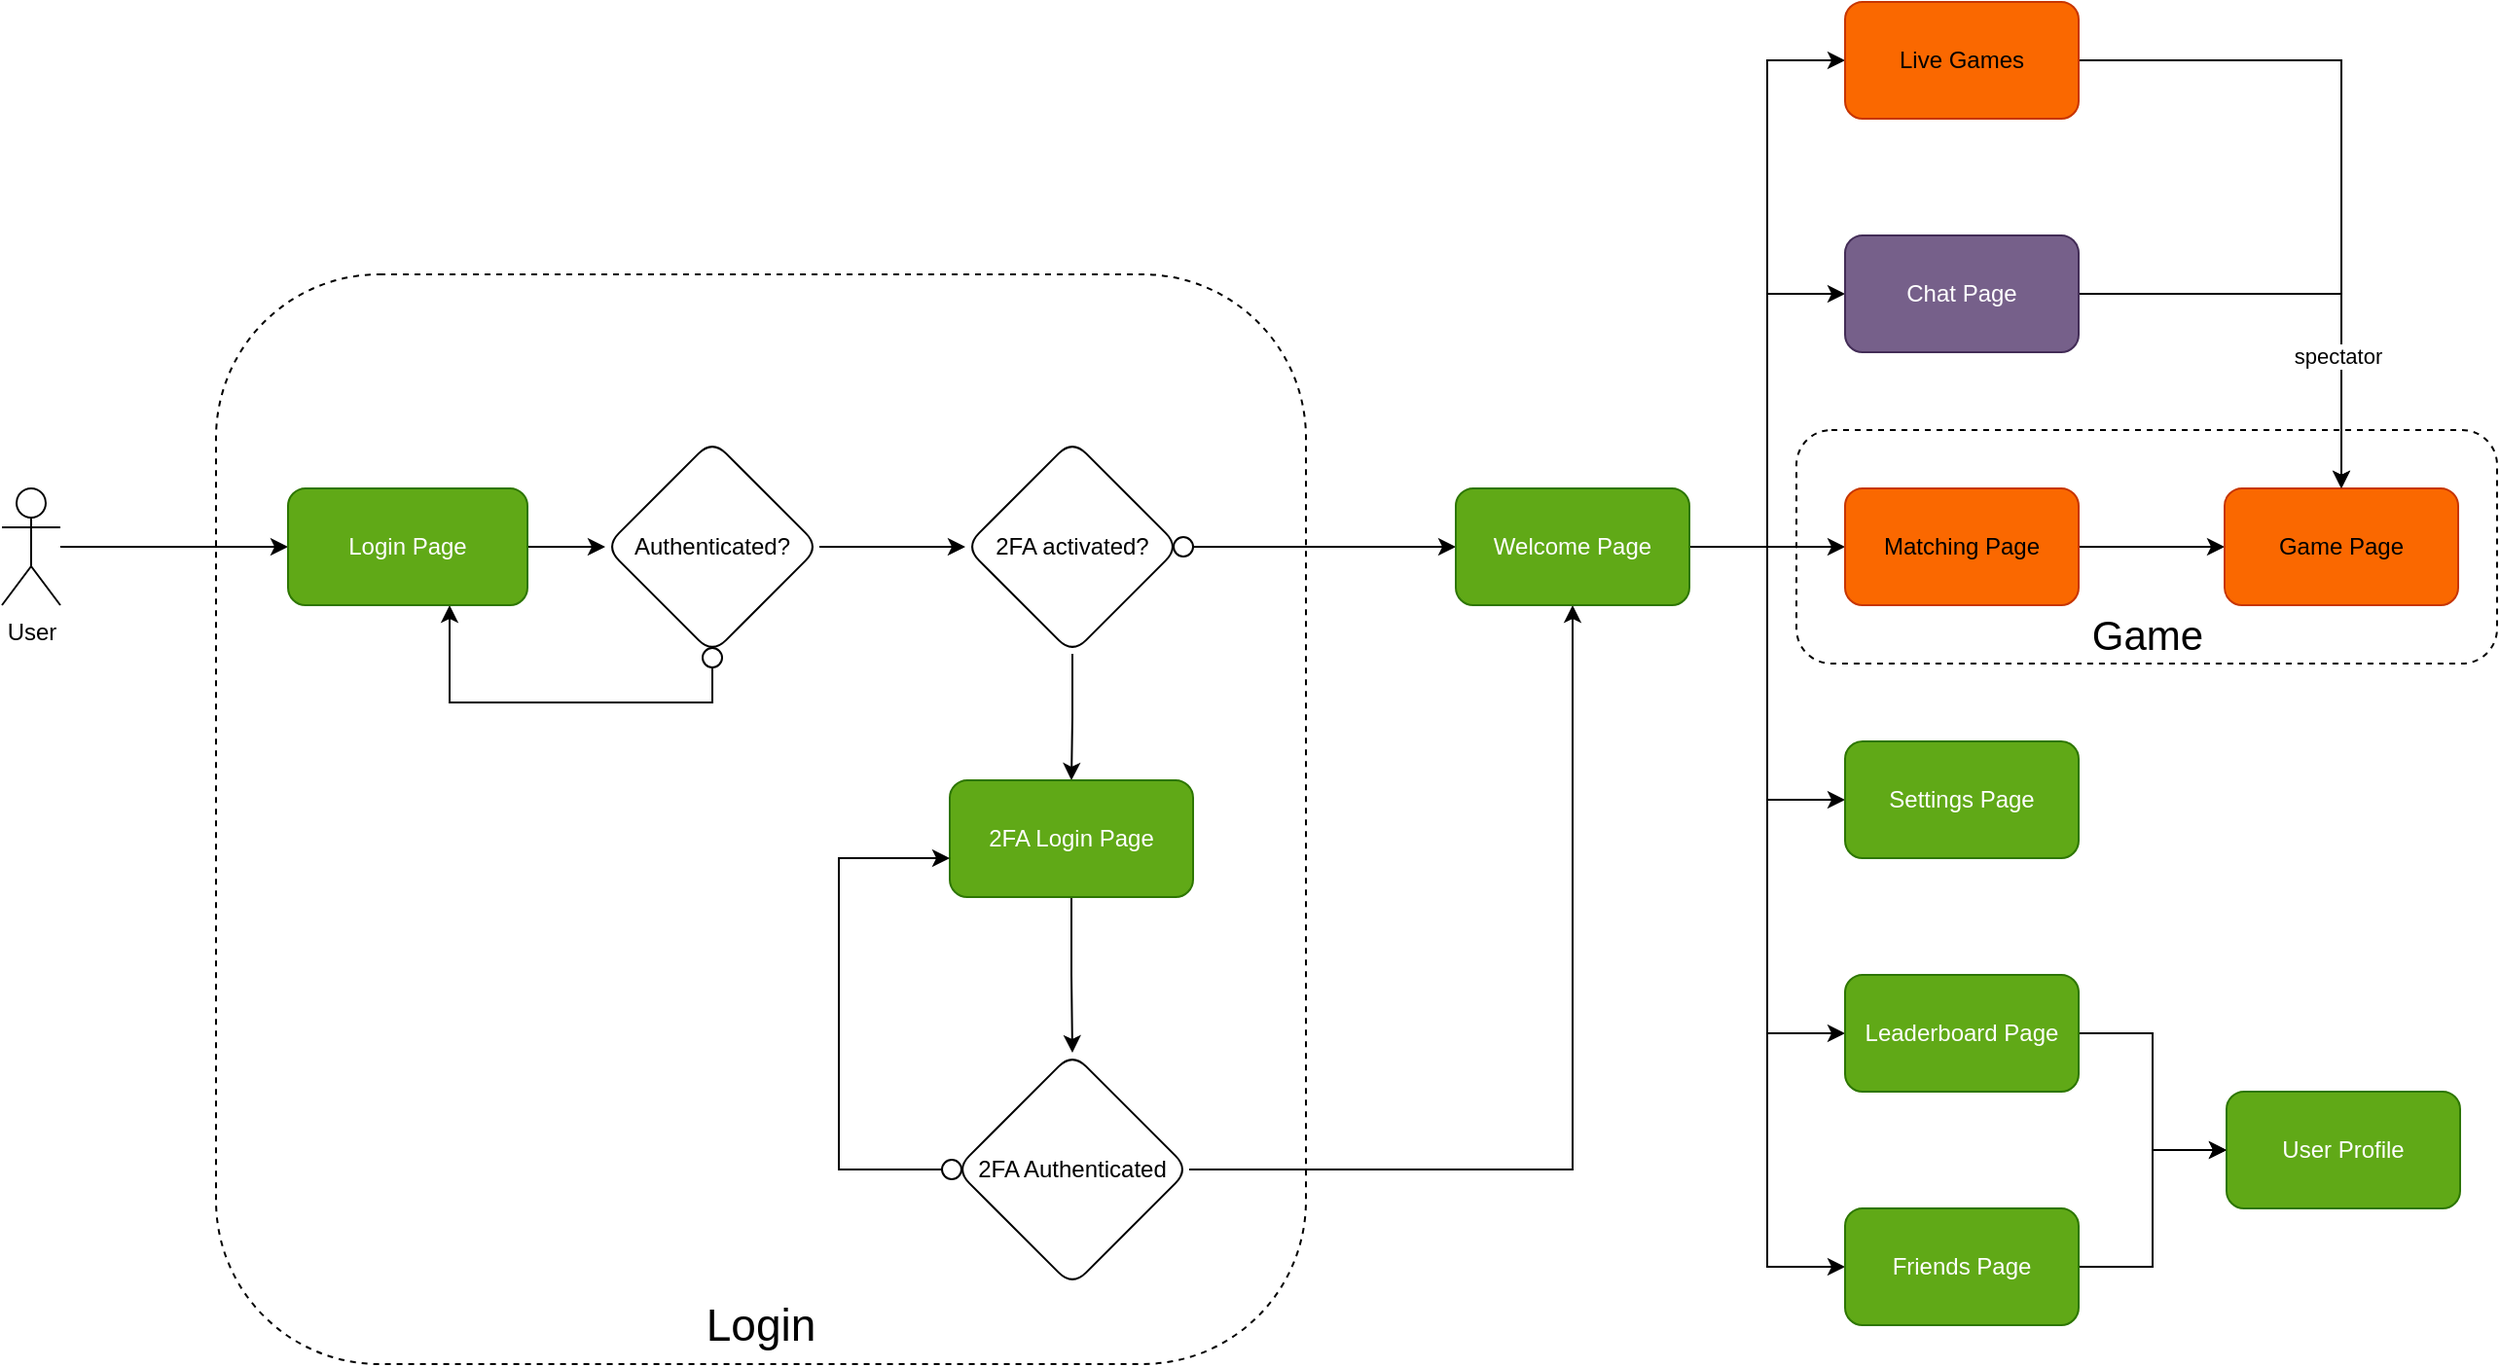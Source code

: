 <mxfile version="17.4.2" type="device"><diagram id="1MXjaCwjPh01cfhtecsb" name="Page-1"><mxGraphModel dx="1640" dy="1209" grid="1" gridSize="10" guides="1" tooltips="1" connect="1" arrows="1" fold="1" page="0" pageScale="1" pageWidth="827" pageHeight="1169" background="none" math="0" shadow="0"><root><mxCell id="0"/><mxCell id="1" parent="0"/><mxCell id="Y1jSNi6KwqjjYwpZOIqQ-66" value="" style="rounded=1;whiteSpace=wrap;html=1;fillColor=none;dashed=1;" parent="1" vertex="1"><mxGeometry x="852" y="200" width="360" height="120" as="geometry"/></mxCell><mxCell id="Y1jSNi6KwqjjYwpZOIqQ-33" value="" style="rounded=1;whiteSpace=wrap;html=1;fillColor=none;dashed=1;" parent="1" vertex="1"><mxGeometry x="40" y="120" width="560" height="560" as="geometry"/></mxCell><mxCell id="Y1jSNi6KwqjjYwpZOIqQ-5" value="" style="edgeStyle=orthogonalEdgeStyle;rounded=0;orthogonalLoop=1;jettySize=auto;html=1;" parent="1" source="Y1jSNi6KwqjjYwpZOIqQ-1" target="Y1jSNi6KwqjjYwpZOIqQ-4" edge="1"><mxGeometry relative="1" as="geometry"/></mxCell><mxCell id="Y1jSNi6KwqjjYwpZOIqQ-11" value="" style="edgeStyle=orthogonalEdgeStyle;rounded=0;orthogonalLoop=1;jettySize=auto;html=1;" parent="1" source="Y1jSNi6KwqjjYwpZOIqQ-4" target="Y1jSNi6KwqjjYwpZOIqQ-10" edge="1"><mxGeometry relative="1" as="geometry"/></mxCell><mxCell id="Y1jSNi6KwqjjYwpZOIqQ-4" value="Authenticated?" style="rhombus;whiteSpace=wrap;html=1;rounded=1;" parent="1" vertex="1"><mxGeometry x="240" y="205" width="110" height="110" as="geometry"/></mxCell><mxCell id="Y1jSNi6KwqjjYwpZOIqQ-9" style="edgeStyle=orthogonalEdgeStyle;rounded=0;orthogonalLoop=1;jettySize=auto;html=1;" parent="1" source="Y1jSNi6KwqjjYwpZOIqQ-8" target="Y1jSNi6KwqjjYwpZOIqQ-1" edge="1"><mxGeometry relative="1" as="geometry"><Array as="points"><mxPoint x="295" y="340"/><mxPoint x="160" y="340"/></Array></mxGeometry></mxCell><mxCell id="Y1jSNi6KwqjjYwpZOIqQ-8" value="" style="ellipse;whiteSpace=wrap;html=1;aspect=fixed;" parent="1" vertex="1"><mxGeometry x="290" y="312" width="10" height="10" as="geometry"/></mxCell><mxCell id="Y1jSNi6KwqjjYwpZOIqQ-15" value="" style="edgeStyle=orthogonalEdgeStyle;rounded=0;orthogonalLoop=1;jettySize=auto;html=1;" parent="1" source="Y1jSNi6KwqjjYwpZOIqQ-10" target="Y1jSNi6KwqjjYwpZOIqQ-14" edge="1"><mxGeometry relative="1" as="geometry"/></mxCell><mxCell id="Y1jSNi6KwqjjYwpZOIqQ-10" value="2FA activated?" style="rhombus;whiteSpace=wrap;html=1;rounded=1;" parent="1" vertex="1"><mxGeometry x="425" y="205" width="110" height="110" as="geometry"/></mxCell><mxCell id="-dNJexmI5dVDK-dwFJhO-1" style="edgeStyle=orthogonalEdgeStyle;rounded=0;orthogonalLoop=1;jettySize=auto;html=1;" parent="1" source="Y1jSNi6KwqjjYwpZOIqQ-12" target="Y1jSNi6KwqjjYwpZOIqQ-20" edge="1"><mxGeometry relative="1" as="geometry"/></mxCell><mxCell id="Y1jSNi6KwqjjYwpZOIqQ-12" value="" style="ellipse;whiteSpace=wrap;html=1;aspect=fixed;" parent="1" vertex="1"><mxGeometry x="532" y="255" width="10" height="10" as="geometry"/></mxCell><mxCell id="Y1jSNi6KwqjjYwpZOIqQ-69" style="edgeStyle=orthogonalEdgeStyle;rounded=0;orthogonalLoop=1;jettySize=auto;html=1;" parent="1" source="Y1jSNi6KwqjjYwpZOIqQ-14" target="Y1jSNi6KwqjjYwpZOIqQ-16" edge="1"><mxGeometry relative="1" as="geometry"/></mxCell><mxCell id="Y1jSNi6KwqjjYwpZOIqQ-14" value="2FA Login Page" style="whiteSpace=wrap;html=1;rounded=1;fillColor=#60a917;fontColor=#ffffff;strokeColor=#2D7600;" parent="1" vertex="1"><mxGeometry x="417" y="380" width="125" height="60" as="geometry"/></mxCell><mxCell id="Y1jSNi6KwqjjYwpZOIqQ-21" value="" style="edgeStyle=orthogonalEdgeStyle;rounded=0;orthogonalLoop=1;jettySize=auto;html=1;" parent="1" source="Y1jSNi6KwqjjYwpZOIqQ-16" target="Y1jSNi6KwqjjYwpZOIqQ-20" edge="1"><mxGeometry relative="1" as="geometry"/></mxCell><mxCell id="Y1jSNi6KwqjjYwpZOIqQ-16" value="2FA Authenticated" style="rhombus;whiteSpace=wrap;html=1;rounded=1;" parent="1" vertex="1"><mxGeometry x="420" y="520" width="120" height="120" as="geometry"/></mxCell><mxCell id="Y1jSNi6KwqjjYwpZOIqQ-19" style="edgeStyle=orthogonalEdgeStyle;rounded=0;orthogonalLoop=1;jettySize=auto;html=1;" parent="1" source="Y1jSNi6KwqjjYwpZOIqQ-18" target="Y1jSNi6KwqjjYwpZOIqQ-14" edge="1"><mxGeometry relative="1" as="geometry"><Array as="points"><mxPoint x="360" y="580"/><mxPoint x="360" y="420"/></Array></mxGeometry></mxCell><mxCell id="Y1jSNi6KwqjjYwpZOIqQ-18" value="" style="ellipse;whiteSpace=wrap;html=1;aspect=fixed;" parent="1" vertex="1"><mxGeometry x="413" y="575" width="10" height="10" as="geometry"/></mxCell><mxCell id="Y1jSNi6KwqjjYwpZOIqQ-24" value="" style="edgeStyle=orthogonalEdgeStyle;rounded=0;orthogonalLoop=1;jettySize=auto;html=1;" parent="1" source="Y1jSNi6KwqjjYwpZOIqQ-20" target="Y1jSNi6KwqjjYwpZOIqQ-23" edge="1"><mxGeometry relative="1" as="geometry"><Array as="points"><mxPoint x="837" y="260"/><mxPoint x="837" y="130"/></Array></mxGeometry></mxCell><mxCell id="Y1jSNi6KwqjjYwpZOIqQ-26" value="" style="edgeStyle=orthogonalEdgeStyle;rounded=0;orthogonalLoop=1;jettySize=auto;html=1;" parent="1" source="Y1jSNi6KwqjjYwpZOIqQ-20" target="Y1jSNi6KwqjjYwpZOIqQ-25" edge="1"><mxGeometry relative="1" as="geometry"/></mxCell><mxCell id="Y1jSNi6KwqjjYwpZOIqQ-30" value="" style="edgeStyle=orthogonalEdgeStyle;rounded=0;orthogonalLoop=1;jettySize=auto;html=1;" parent="1" source="Y1jSNi6KwqjjYwpZOIqQ-20" target="Y1jSNi6KwqjjYwpZOIqQ-29" edge="1"><mxGeometry relative="1" as="geometry"><Array as="points"><mxPoint x="837" y="260"/><mxPoint x="837" y="390"/></Array></mxGeometry></mxCell><mxCell id="Y1jSNi6KwqjjYwpZOIqQ-32" value="" style="edgeStyle=orthogonalEdgeStyle;rounded=0;orthogonalLoop=1;jettySize=auto;html=1;" parent="1" source="Y1jSNi6KwqjjYwpZOIqQ-20" target="Y1jSNi6KwqjjYwpZOIqQ-31" edge="1"><mxGeometry relative="1" as="geometry"><Array as="points"><mxPoint x="837" y="260"/><mxPoint x="837" y="510"/></Array></mxGeometry></mxCell><mxCell id="Y1jSNi6KwqjjYwpZOIqQ-37" value="" style="edgeStyle=orthogonalEdgeStyle;rounded=0;orthogonalLoop=1;jettySize=auto;html=1;" parent="1" source="Y1jSNi6KwqjjYwpZOIqQ-20" target="Y1jSNi6KwqjjYwpZOIqQ-36" edge="1"><mxGeometry relative="1" as="geometry"><Array as="points"><mxPoint x="837" y="260"/><mxPoint x="837" y="630"/></Array></mxGeometry></mxCell><mxCell id="Y1jSNi6KwqjjYwpZOIqQ-60" value="" style="edgeStyle=orthogonalEdgeStyle;rounded=0;orthogonalLoop=1;jettySize=auto;html=1;" parent="1" source="Y1jSNi6KwqjjYwpZOIqQ-20" target="Y1jSNi6KwqjjYwpZOIqQ-59" edge="1"><mxGeometry relative="1" as="geometry"><mxPoint x="802" y="260" as="sourcePoint"/><Array as="points"><mxPoint x="837" y="260"/><mxPoint x="837" y="10"/></Array></mxGeometry></mxCell><mxCell id="Y1jSNi6KwqjjYwpZOIqQ-20" value="Welcome Page" style="whiteSpace=wrap;html=1;rounded=1;fillColor=#60a917;fontColor=#ffffff;strokeColor=#2D7600;" parent="1" vertex="1"><mxGeometry x="677" y="230" width="120" height="60" as="geometry"/></mxCell><mxCell id="Y1jSNi6KwqjjYwpZOIqQ-63" style="edgeStyle=orthogonalEdgeStyle;rounded=0;orthogonalLoop=1;jettySize=auto;html=1;" parent="1" source="Y1jSNi6KwqjjYwpZOIqQ-23" target="Y1jSNi6KwqjjYwpZOIqQ-27" edge="1"><mxGeometry relative="1" as="geometry"/></mxCell><mxCell id="Y1jSNi6KwqjjYwpZOIqQ-23" value="Chat Page" style="whiteSpace=wrap;html=1;rounded=1;fillColor=#76608a;fontColor=#ffffff;strokeColor=#432D57;" parent="1" vertex="1"><mxGeometry x="877" y="100" width="120" height="60" as="geometry"/></mxCell><mxCell id="Y1jSNi6KwqjjYwpZOIqQ-62" style="edgeStyle=orthogonalEdgeStyle;rounded=0;orthogonalLoop=1;jettySize=auto;html=1;" parent="1" source="Y1jSNi6KwqjjYwpZOIqQ-25" target="Y1jSNi6KwqjjYwpZOIqQ-27" edge="1"><mxGeometry relative="1" as="geometry"/></mxCell><mxCell id="Y1jSNi6KwqjjYwpZOIqQ-25" value="Matching Page" style="whiteSpace=wrap;html=1;rounded=1;fillColor=#fa6800;fontColor=#000000;strokeColor=#C73500;" parent="1" vertex="1"><mxGeometry x="877" y="230" width="120" height="60" as="geometry"/></mxCell><mxCell id="Y1jSNi6KwqjjYwpZOIqQ-27" value="Game Page" style="whiteSpace=wrap;html=1;rounded=1;fillColor=#fa6800;fontColor=#000000;strokeColor=#C73500;" parent="1" vertex="1"><mxGeometry x="1072" y="230" width="120" height="60" as="geometry"/></mxCell><mxCell id="Y1jSNi6KwqjjYwpZOIqQ-29" value="Settings Page" style="whiteSpace=wrap;html=1;rounded=1;fillColor=#60a917;fontColor=#ffffff;strokeColor=#2D7600;" parent="1" vertex="1"><mxGeometry x="877" y="360" width="120" height="60" as="geometry"/></mxCell><mxCell id="Y1jSNi6KwqjjYwpZOIqQ-42" style="edgeStyle=orthogonalEdgeStyle;rounded=0;orthogonalLoop=1;jettySize=auto;html=1;" parent="1" source="Y1jSNi6KwqjjYwpZOIqQ-31" target="Y1jSNi6KwqjjYwpZOIqQ-34" edge="1"><mxGeometry relative="1" as="geometry"/></mxCell><mxCell id="Y1jSNi6KwqjjYwpZOIqQ-31" value="Leaderboard Page" style="whiteSpace=wrap;html=1;rounded=1;fillColor=#60a917;fontColor=#ffffff;strokeColor=#2D7600;" parent="1" vertex="1"><mxGeometry x="877" y="480" width="120" height="60" as="geometry"/></mxCell><mxCell id="Y1jSNi6KwqjjYwpZOIqQ-34" value="User Profile" style="whiteSpace=wrap;html=1;fillColor=#60a917;strokeColor=#2D7600;fontColor=#ffffff;rounded=1;" parent="1" vertex="1"><mxGeometry x="1073" y="540" width="120" height="60" as="geometry"/></mxCell><mxCell id="Y1jSNi6KwqjjYwpZOIqQ-43" style="edgeStyle=orthogonalEdgeStyle;rounded=0;orthogonalLoop=1;jettySize=auto;html=1;" parent="1" source="Y1jSNi6KwqjjYwpZOIqQ-36" target="Y1jSNi6KwqjjYwpZOIqQ-34" edge="1"><mxGeometry relative="1" as="geometry"/></mxCell><mxCell id="Y1jSNi6KwqjjYwpZOIqQ-36" value="Friends Page" style="whiteSpace=wrap;html=1;fillColor=#60a917;strokeColor=#2D7600;fontColor=#ffffff;rounded=1;" parent="1" vertex="1"><mxGeometry x="877" y="600" width="120" height="60" as="geometry"/></mxCell><mxCell id="Y1jSNi6KwqjjYwpZOIqQ-52" value="" style="endArrow=classic;html=1;rounded=0;" parent="1" target="Y1jSNi6KwqjjYwpZOIqQ-1" edge="1"><mxGeometry width="50" height="50" relative="1" as="geometry"><mxPoint x="-40" y="260" as="sourcePoint"/><mxPoint x="540" y="320" as="targetPoint"/></mxGeometry></mxCell><mxCell id="Y1jSNi6KwqjjYwpZOIqQ-53" value="User" style="shape=umlActor;verticalLabelPosition=bottom;verticalAlign=top;html=1;outlineConnect=0;rounded=1;fillColor=none;" parent="1" vertex="1"><mxGeometry x="-70" y="230" width="30" height="60" as="geometry"/></mxCell><mxCell id="Y1jSNi6KwqjjYwpZOIqQ-64" style="edgeStyle=orthogonalEdgeStyle;rounded=0;orthogonalLoop=1;jettySize=auto;html=1;" parent="1" source="Y1jSNi6KwqjjYwpZOIqQ-59" target="Y1jSNi6KwqjjYwpZOIqQ-27" edge="1"><mxGeometry relative="1" as="geometry"/></mxCell><mxCell id="Y1jSNi6KwqjjYwpZOIqQ-65" value="spectator" style="edgeLabel;html=1;align=center;verticalAlign=middle;resizable=0;points=[];" parent="Y1jSNi6KwqjjYwpZOIqQ-64" vertex="1" connectable="0"><mxGeometry x="0.617" y="-2" relative="1" as="geometry"><mxPoint as="offset"/></mxGeometry></mxCell><mxCell id="Y1jSNi6KwqjjYwpZOIqQ-59" value="Live Games " style="whiteSpace=wrap;html=1;fillColor=#fa6800;strokeColor=#C73500;fontColor=#000000;rounded=1;" parent="1" vertex="1"><mxGeometry x="877" y="-20" width="120" height="60" as="geometry"/></mxCell><mxCell id="Y1jSNi6KwqjjYwpZOIqQ-61" value="&lt;font style=&quot;font-size: 23px&quot;&gt;Login&lt;/font&gt;" style="text;html=1;strokeColor=none;fillColor=none;align=center;verticalAlign=middle;whiteSpace=wrap;rounded=0;" parent="1" vertex="1"><mxGeometry x="280" y="640" width="80" height="40" as="geometry"/></mxCell><mxCell id="Y1jSNi6KwqjjYwpZOIqQ-67" value="&lt;font style=&quot;font-size: 21px&quot;&gt;Game&lt;/font&gt;" style="text;html=1;align=center;verticalAlign=middle;resizable=0;points=[];autosize=1;strokeColor=none;fillColor=none;" parent="1" vertex="1"><mxGeometry x="997" y="295" width="70" height="20" as="geometry"/></mxCell><mxCell id="Y1jSNi6KwqjjYwpZOIqQ-1" value="Login Page" style="rounded=1;whiteSpace=wrap;html=1;fillColor=#60a917;fontColor=#ffffff;strokeColor=#2D7600;" parent="1" vertex="1"><mxGeometry x="77" y="230" width="123" height="60" as="geometry"/></mxCell></root></mxGraphModel></diagram></mxfile>